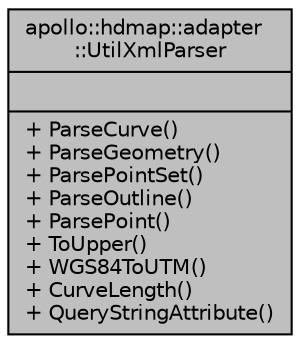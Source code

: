 digraph "apollo::hdmap::adapter::UtilXmlParser"
{
  edge [fontname="Helvetica",fontsize="10",labelfontname="Helvetica",labelfontsize="10"];
  node [fontname="Helvetica",fontsize="10",shape=record];
  Node1 [label="{apollo::hdmap::adapter\l::UtilXmlParser\n||+ ParseCurve()\l+ ParseGeometry()\l+ ParsePointSet()\l+ ParseOutline()\l+ ParsePoint()\l+ ToUpper()\l+ WGS84ToUTM()\l+ CurveLength()\l+ QueryStringAttribute()\l}",height=0.2,width=0.4,color="black", fillcolor="grey75", style="filled" fontcolor="black"];
}
